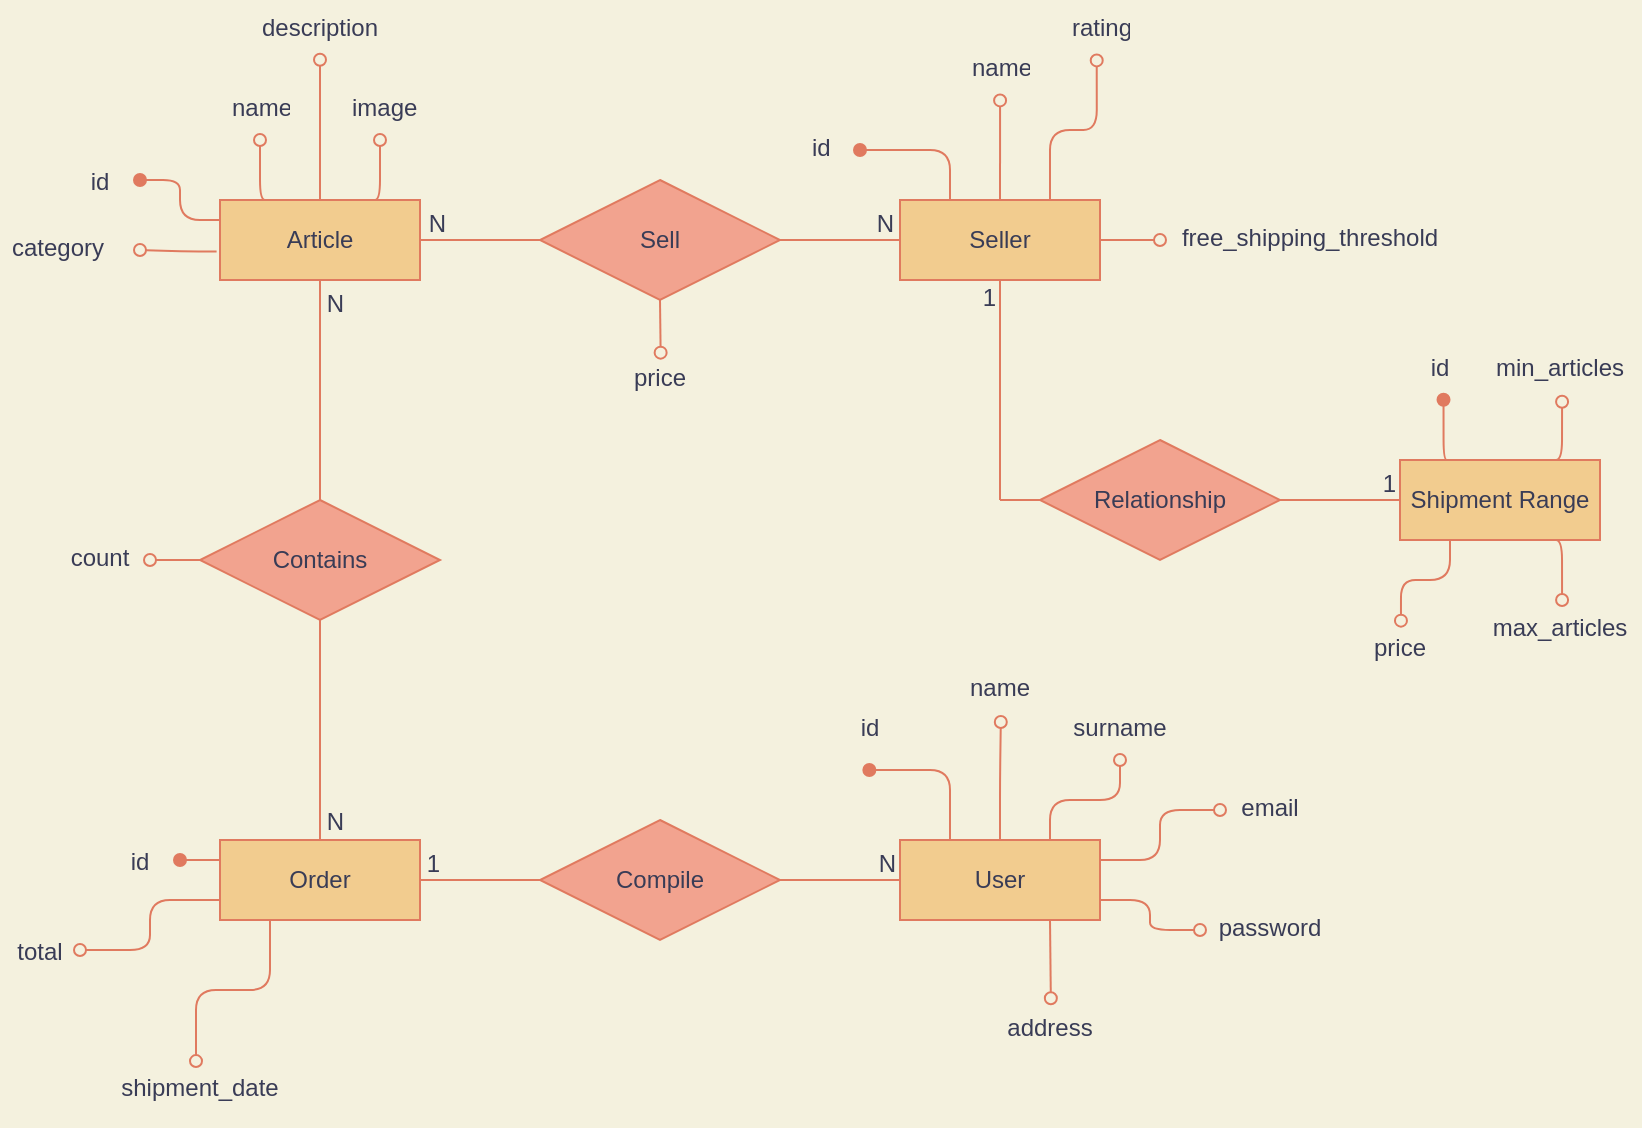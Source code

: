 <mxfile>
    <diagram id="R2lEEEUBdFMjLlhIrx00" name="Page-1">
        <mxGraphModel dx="1145" dy="658" grid="1" gridSize="10" guides="1" tooltips="1" connect="1" arrows="1" fold="1" page="1" pageScale="1" pageWidth="850" pageHeight="1100" background="#F4F1DE" math="0" shadow="0" extFonts="Permanent Marker^https://fonts.googleapis.com/css?family=Permanent+Marker">
            <root>
                <mxCell id="0"/>
                <mxCell id="1" parent="0"/>
                <mxCell id="-FKGB9jqLkH2_hyTQaql-25" style="edgeStyle=orthogonalEdgeStyle;orthogonalLoop=1;jettySize=auto;html=1;exitX=0;exitY=0.25;exitDx=0;exitDy=0;startFill=1;endArrow=oval;endFill=1;fontSize=11;labelBackgroundColor=#F4F1DE;strokeColor=#E07A5F;fontColor=#393C56;" parent="1" source="-FKGB9jqLkH2_hyTQaql-4" target="-FKGB9jqLkH2_hyTQaql-23" edge="1">
                    <mxGeometry relative="1" as="geometry"/>
                </mxCell>
                <mxCell id="-FKGB9jqLkH2_hyTQaql-29" style="edgeStyle=orthogonalEdgeStyle;orthogonalLoop=1;jettySize=auto;html=1;exitX=0.5;exitY=0;exitDx=0;exitDy=0;startFill=1;endArrow=oval;endFill=0;fontSize=11;entryX=0.5;entryY=0.995;entryDx=0;entryDy=0;entryPerimeter=0;labelBackgroundColor=#F4F1DE;strokeColor=#E07A5F;fontColor=#393C56;" parent="1" source="-FKGB9jqLkH2_hyTQaql-4" target="-FKGB9jqLkH2_hyTQaql-28" edge="1">
                    <mxGeometry relative="1" as="geometry">
                        <mxPoint x="174" y="60" as="targetPoint"/>
                    </mxGeometry>
                </mxCell>
                <mxCell id="-FKGB9jqLkH2_hyTQaql-31" style="edgeStyle=orthogonalEdgeStyle;orthogonalLoop=1;jettySize=auto;html=1;exitX=0.75;exitY=0;exitDx=0;exitDy=0;entryX=0.4;entryY=1;entryDx=0;entryDy=0;entryPerimeter=0;startFill=1;endArrow=oval;endFill=0;fontSize=11;labelBackgroundColor=#F4F1DE;strokeColor=#E07A5F;fontColor=#393C56;" parent="1" source="-FKGB9jqLkH2_hyTQaql-4" target="-FKGB9jqLkH2_hyTQaql-30" edge="1">
                    <mxGeometry relative="1" as="geometry"/>
                </mxCell>
                <mxCell id="-FKGB9jqLkH2_hyTQaql-32" style="edgeStyle=orthogonalEdgeStyle;orthogonalLoop=1;jettySize=auto;html=1;exitX=0.25;exitY=0;exitDx=0;exitDy=0;entryX=0.5;entryY=1;entryDx=0;entryDy=0;entryPerimeter=0;startFill=1;endArrow=oval;endFill=0;fontSize=11;labelBackgroundColor=#F4F1DE;strokeColor=#E07A5F;fontColor=#393C56;" parent="1" source="-FKGB9jqLkH2_hyTQaql-4" target="-FKGB9jqLkH2_hyTQaql-26" edge="1">
                    <mxGeometry relative="1" as="geometry"/>
                </mxCell>
                <mxCell id="-FKGB9jqLkH2_hyTQaql-34" style="edgeStyle=orthogonalEdgeStyle;orthogonalLoop=1;jettySize=auto;html=1;exitX=-0.017;exitY=0.643;exitDx=0;exitDy=0;startFill=1;endArrow=oval;endFill=0;fontSize=11;exitPerimeter=0;labelBackgroundColor=#F4F1DE;strokeColor=#E07A5F;fontColor=#393C56;" parent="1" source="-FKGB9jqLkH2_hyTQaql-4" target="-FKGB9jqLkH2_hyTQaql-33" edge="1">
                    <mxGeometry relative="1" as="geometry"/>
                </mxCell>
                <mxCell id="-FKGB9jqLkH2_hyTQaql-4" value="Article" style="whiteSpace=wrap;html=1;align=center;fillColor=#F2CC8F;strokeColor=#E07A5F;fontColor=#393C56;" parent="1" vertex="1">
                    <mxGeometry x="120" y="120" width="100" height="40" as="geometry"/>
                </mxCell>
                <mxCell id="-FKGB9jqLkH2_hyTQaql-23" value="id" style="text;strokeColor=none;fillColor=none;spacingLeft=4;spacingRight=4;overflow=hidden;rotatable=0;points=[[0,0.5],[1,0.5]];portConstraint=eastwest;fontSize=12;align=center;html=0;verticalAlign=middle;fontColor=#393C56;" parent="1" vertex="1">
                    <mxGeometry x="40" y="100" width="40" height="20" as="geometry"/>
                </mxCell>
                <mxCell id="-FKGB9jqLkH2_hyTQaql-26" value="name" style="text;strokeColor=none;fillColor=none;spacingLeft=4;spacingRight=4;overflow=hidden;rotatable=0;points=[[0,0.5],[1,0.5]];portConstraint=eastwest;fontSize=12;html=0;fontColor=#393C56;" parent="1" vertex="1">
                    <mxGeometry x="120" y="60" width="40" height="30" as="geometry"/>
                </mxCell>
                <mxCell id="-FKGB9jqLkH2_hyTQaql-28" value="description" style="text;strokeColor=none;fillColor=none;spacingLeft=4;spacingRight=4;overflow=hidden;rotatable=0;points=[[0,0.5],[1,0.5]];portConstraint=eastwest;fontSize=12;html=0;fontColor=#393C56;" parent="1" vertex="1">
                    <mxGeometry x="135" y="20" width="70" height="30" as="geometry"/>
                </mxCell>
                <mxCell id="-FKGB9jqLkH2_hyTQaql-30" value="image" style="text;strokeColor=none;fillColor=none;spacingLeft=4;spacingRight=4;overflow=hidden;rotatable=0;points=[[0,0.5],[1,0.5]];portConstraint=eastwest;fontSize=12;html=0;fontColor=#393C56;" parent="1" vertex="1">
                    <mxGeometry x="180" y="60" width="50" height="30" as="geometry"/>
                </mxCell>
                <mxCell id="-FKGB9jqLkH2_hyTQaql-33" value="category" style="text;strokeColor=none;fillColor=none;spacingLeft=4;spacingRight=4;overflow=hidden;rotatable=0;points=[[0,0.5],[1,0.5]];portConstraint=eastwest;fontSize=12;html=0;fontColor=#393C56;" parent="1" vertex="1">
                    <mxGeometry x="10" y="130" width="70" height="30" as="geometry"/>
                </mxCell>
                <mxCell id="-FKGB9jqLkH2_hyTQaql-40" style="edgeStyle=orthogonalEdgeStyle;orthogonalLoop=1;jettySize=auto;html=1;exitX=0.25;exitY=0;exitDx=0;exitDy=0;startFill=1;endArrow=oval;endFill=1;fontSize=11;labelBackgroundColor=#F4F1DE;strokeColor=#E07A5F;fontColor=#393C56;" parent="1" source="-FKGB9jqLkH2_hyTQaql-35" target="-FKGB9jqLkH2_hyTQaql-36" edge="1">
                    <mxGeometry relative="1" as="geometry"/>
                </mxCell>
                <mxCell id="-FKGB9jqLkH2_hyTQaql-41" style="edgeStyle=orthogonalEdgeStyle;orthogonalLoop=1;jettySize=auto;html=1;exitX=0.5;exitY=0;exitDx=0;exitDy=0;entryX=0.501;entryY=1.007;entryDx=0;entryDy=0;entryPerimeter=0;startFill=1;endArrow=oval;endFill=0;fontSize=11;labelBackgroundColor=#F4F1DE;strokeColor=#E07A5F;fontColor=#393C56;" parent="1" source="-FKGB9jqLkH2_hyTQaql-35" target="-FKGB9jqLkH2_hyTQaql-37" edge="1">
                    <mxGeometry relative="1" as="geometry"/>
                </mxCell>
                <mxCell id="-FKGB9jqLkH2_hyTQaql-42" style="edgeStyle=orthogonalEdgeStyle;orthogonalLoop=1;jettySize=auto;html=1;exitX=0.75;exitY=0;exitDx=0;exitDy=0;entryX=0.459;entryY=1.007;entryDx=0;entryDy=0;entryPerimeter=0;startFill=1;endArrow=oval;endFill=0;fontSize=11;labelBackgroundColor=#F4F1DE;strokeColor=#E07A5F;fontColor=#393C56;" parent="1" source="-FKGB9jqLkH2_hyTQaql-35" target="-FKGB9jqLkH2_hyTQaql-38" edge="1">
                    <mxGeometry relative="1" as="geometry"/>
                </mxCell>
                <mxCell id="-FKGB9jqLkH2_hyTQaql-44" style="edgeStyle=orthogonalEdgeStyle;orthogonalLoop=1;jettySize=auto;html=1;exitX=1;exitY=0.5;exitDx=0;exitDy=0;entryX=0;entryY=0.5;entryDx=0;entryDy=0;startFill=1;endArrow=oval;endFill=0;fontSize=11;labelBackgroundColor=#F4F1DE;strokeColor=#E07A5F;fontColor=#393C56;" parent="1" source="-FKGB9jqLkH2_hyTQaql-35" target="-FKGB9jqLkH2_hyTQaql-39" edge="1">
                    <mxGeometry relative="1" as="geometry">
                        <mxPoint x="610" y="65" as="targetPoint"/>
                    </mxGeometry>
                </mxCell>
                <mxCell id="-FKGB9jqLkH2_hyTQaql-35" value="Seller" style="whiteSpace=wrap;html=1;align=center;verticalAlign=middle;fillColor=#F2CC8F;strokeColor=#E07A5F;fontColor=#393C56;" parent="1" vertex="1">
                    <mxGeometry x="460" y="120" width="100" height="40" as="geometry"/>
                </mxCell>
                <mxCell id="-FKGB9jqLkH2_hyTQaql-36" value="id" style="text;strokeColor=none;fillColor=none;spacingLeft=4;spacingRight=4;overflow=hidden;rotatable=0;points=[[0,0.5],[1,0.5]];portConstraint=eastwest;fontSize=12;html=0;fontColor=#393C56;" parent="1" vertex="1">
                    <mxGeometry x="410" y="80" width="30" height="30" as="geometry"/>
                </mxCell>
                <mxCell id="-FKGB9jqLkH2_hyTQaql-37" value="name" style="text;strokeColor=none;fillColor=none;spacingLeft=4;spacingRight=4;overflow=hidden;rotatable=0;points=[[0,0.5],[1,0.5]];portConstraint=eastwest;fontSize=12;html=0;fontColor=#393C56;" parent="1" vertex="1">
                    <mxGeometry x="490" y="40" width="40" height="30" as="geometry"/>
                </mxCell>
                <mxCell id="-FKGB9jqLkH2_hyTQaql-38" value="rating" style="text;strokeColor=none;fillColor=none;spacingLeft=4;spacingRight=4;overflow=hidden;rotatable=0;points=[[0,0.5],[1,0.5]];portConstraint=eastwest;fontSize=12;html=0;fontColor=#393C56;" parent="1" vertex="1">
                    <mxGeometry x="540" y="20" width="40" height="30" as="geometry"/>
                </mxCell>
                <mxCell id="-FKGB9jqLkH2_hyTQaql-39" value="free_shipping_threshold" style="text;strokeColor=none;fillColor=none;spacingLeft=4;spacingRight=4;overflow=hidden;rotatable=0;points=[[0,0.5],[1,0.5]];portConstraint=eastwest;fontSize=12;html=0;align=center;fontColor=#393C56;" parent="1" vertex="1">
                    <mxGeometry x="590" y="125" width="150" height="30" as="geometry"/>
                </mxCell>
                <mxCell id="-FKGB9jqLkH2_hyTQaql-50" style="edgeStyle=orthogonalEdgeStyle;orthogonalLoop=1;jettySize=auto;html=1;exitX=0.5;exitY=1;exitDx=0;exitDy=0;startFill=1;endArrow=oval;endFill=0;fontSize=11;entryX=0.508;entryY=0.044;entryDx=0;entryDy=0;entryPerimeter=0;labelBackgroundColor=#F4F1DE;strokeColor=#E07A5F;fontColor=#393C56;" parent="1" source="-FKGB9jqLkH2_hyTQaql-45" target="-FKGB9jqLkH2_hyTQaql-51" edge="1">
                    <mxGeometry relative="1" as="geometry">
                        <mxPoint x="350.034" y="190" as="targetPoint"/>
                    </mxGeometry>
                </mxCell>
                <mxCell id="-FKGB9jqLkH2_hyTQaql-45" value="Sell" style="shape=rhombus;perimeter=rhombusPerimeter;whiteSpace=wrap;html=1;align=center;strokeColor=#E07A5F;fontColor=#393C56;fillColor=#F2A38F;" parent="1" vertex="1">
                    <mxGeometry x="280" y="110" width="120" height="60" as="geometry"/>
                </mxCell>
                <mxCell id="-FKGB9jqLkH2_hyTQaql-46" value="" style="endArrow=none;html=1;fontSize=11;exitX=0;exitY=0.5;exitDx=0;exitDy=0;entryX=1;entryY=0.5;entryDx=0;entryDy=0;labelBackgroundColor=#F4F1DE;strokeColor=#E07A5F;fontColor=#393C56;" parent="1" source="-FKGB9jqLkH2_hyTQaql-45" target="-FKGB9jqLkH2_hyTQaql-4" edge="1">
                    <mxGeometry relative="1" as="geometry">
                        <mxPoint x="220" y="140" as="sourcePoint"/>
                        <mxPoint x="270" y="190" as="targetPoint"/>
                    </mxGeometry>
                </mxCell>
                <mxCell id="-FKGB9jqLkH2_hyTQaql-47" value="N" style="resizable=0;html=1;align=right;verticalAlign=bottom;spacingLeft=0;fillColor=#F2CC8F;strokeColor=#E07A5F;fontColor=#393C56;" parent="-FKGB9jqLkH2_hyTQaql-46" connectable="0" vertex="1">
                    <mxGeometry x="1" relative="1" as="geometry">
                        <mxPoint x="13" as="offset"/>
                    </mxGeometry>
                </mxCell>
                <mxCell id="-FKGB9jqLkH2_hyTQaql-48" value="" style="endArrow=none;html=1;fontSize=11;exitX=1;exitY=0.5;exitDx=0;exitDy=0;entryX=0;entryY=0.5;entryDx=0;entryDy=0;labelBackgroundColor=#F4F1DE;strokeColor=#E07A5F;fontColor=#393C56;" parent="1" source="-FKGB9jqLkH2_hyTQaql-45" target="-FKGB9jqLkH2_hyTQaql-35" edge="1">
                    <mxGeometry relative="1" as="geometry">
                        <mxPoint x="420" y="170" as="sourcePoint"/>
                        <mxPoint x="580" y="170" as="targetPoint"/>
                    </mxGeometry>
                </mxCell>
                <mxCell id="-FKGB9jqLkH2_hyTQaql-49" value="N" style="resizable=0;html=1;align=right;verticalAlign=bottom;fillColor=#F2CC8F;strokeColor=#E07A5F;fontColor=#393C56;" parent="-FKGB9jqLkH2_hyTQaql-48" connectable="0" vertex="1">
                    <mxGeometry x="1" relative="1" as="geometry">
                        <mxPoint x="-3" as="offset"/>
                    </mxGeometry>
                </mxCell>
                <mxCell id="-FKGB9jqLkH2_hyTQaql-51" value="price" style="text;strokeColor=none;fillColor=none;spacingLeft=4;spacingRight=4;overflow=hidden;rotatable=0;points=[[0,0.5],[1,0.5]];portConstraint=eastwest;fontSize=12;align=center;html=0;fontColor=#393C56;" parent="1" vertex="1">
                    <mxGeometry x="320" y="195" width="40" height="30" as="geometry"/>
                </mxCell>
                <mxCell id="-FKGB9jqLkH2_hyTQaql-56" style="edgeStyle=orthogonalEdgeStyle;orthogonalLoop=1;jettySize=auto;html=1;exitX=0;exitY=0.25;exitDx=0;exitDy=0;startFill=1;endArrow=oval;endFill=1;fontSize=11;entryX=1;entryY=0.5;entryDx=0;entryDy=0;labelBackgroundColor=#F4F1DE;strokeColor=#E07A5F;fontColor=#393C56;" parent="1" source="-FKGB9jqLkH2_hyTQaql-52" target="-FKGB9jqLkH2_hyTQaql-53" edge="1">
                    <mxGeometry relative="1" as="geometry">
                        <mxPoint x="95" y="449.862" as="targetPoint"/>
                    </mxGeometry>
                </mxCell>
                <mxCell id="-FKGB9jqLkH2_hyTQaql-57" style="edgeStyle=orthogonalEdgeStyle;orthogonalLoop=1;jettySize=auto;html=1;exitX=0;exitY=0.75;exitDx=0;exitDy=0;entryX=1;entryY=0.5;entryDx=0;entryDy=0;startFill=1;endArrow=oval;endFill=0;fontSize=11;labelBackgroundColor=#F4F1DE;strokeColor=#E07A5F;fontColor=#393C56;" parent="1" source="-FKGB9jqLkH2_hyTQaql-52" target="-FKGB9jqLkH2_hyTQaql-54" edge="1">
                    <mxGeometry relative="1" as="geometry">
                        <mxPoint x="75" y="485" as="targetPoint"/>
                    </mxGeometry>
                </mxCell>
                <mxCell id="-FKGB9jqLkH2_hyTQaql-58" style="edgeStyle=orthogonalEdgeStyle;orthogonalLoop=1;jettySize=auto;html=1;exitX=0.25;exitY=1;exitDx=0;exitDy=0;startFill=1;endArrow=oval;endFill=0;fontSize=11;entryX=0.48;entryY=0.018;entryDx=0;entryDy=0;entryPerimeter=0;labelBackgroundColor=#F4F1DE;strokeColor=#E07A5F;fontColor=#393C56;" parent="1" source="-FKGB9jqLkH2_hyTQaql-52" target="-FKGB9jqLkH2_hyTQaql-55" edge="1">
                    <mxGeometry relative="1" as="geometry">
                        <mxPoint x="133" y="546" as="targetPoint"/>
                    </mxGeometry>
                </mxCell>
                <mxCell id="-FKGB9jqLkH2_hyTQaql-52" value="Order" style="whiteSpace=wrap;html=1;align=center;fillColor=#F2CC8F;strokeColor=#E07A5F;fontColor=#393C56;" parent="1" vertex="1">
                    <mxGeometry x="120" y="440" width="100" height="40" as="geometry"/>
                </mxCell>
                <mxCell id="-FKGB9jqLkH2_hyTQaql-53" value="id" style="text;strokeColor=none;fillColor=none;spacingLeft=4;spacingRight=4;overflow=hidden;rotatable=0;points=[[0,0.5],[1,0.5]];portConstraint=eastwest;fontSize=12;align=center;html=0;verticalAlign=middle;fontColor=#393C56;" parent="1" vertex="1">
                    <mxGeometry x="60" y="440" width="40" height="20" as="geometry"/>
                </mxCell>
                <mxCell id="-FKGB9jqLkH2_hyTQaql-54" value="total" style="text;strokeColor=none;fillColor=none;spacingLeft=4;spacingRight=4;overflow=hidden;rotatable=0;points=[[0,0.5],[1,0.5]];portConstraint=eastwest;fontSize=12;align=center;html=0;verticalAlign=middle;fontColor=#393C56;" parent="1" vertex="1">
                    <mxGeometry x="10" y="480" width="40" height="30" as="geometry"/>
                </mxCell>
                <mxCell id="-FKGB9jqLkH2_hyTQaql-55" value="shipment_date&#10;" style="text;strokeColor=none;fillColor=none;spacingLeft=4;spacingRight=4;overflow=hidden;rotatable=0;points=[[0,0.5],[1,0.5]];portConstraint=eastwest;fontSize=12;align=center;html=0;fontColor=#393C56;" parent="1" vertex="1">
                    <mxGeometry x="60" y="550" width="100" height="30" as="geometry"/>
                </mxCell>
                <mxCell id="-FKGB9jqLkH2_hyTQaql-98" style="edgeStyle=orthogonalEdgeStyle;orthogonalLoop=1;jettySize=auto;html=1;entryX=1;entryY=0.5;entryDx=0;entryDy=0;startFill=1;endArrow=oval;endFill=0;fontSize=11;labelBackgroundColor=#F4F1DE;strokeColor=#E07A5F;fontColor=#393C56;" parent="1" source="-FKGB9jqLkH2_hyTQaql-59" target="-FKGB9jqLkH2_hyTQaql-68" edge="1">
                    <mxGeometry relative="1" as="geometry"/>
                </mxCell>
                <mxCell id="-FKGB9jqLkH2_hyTQaql-59" value="Contains" style="shape=rhombus;perimeter=rhombusPerimeter;whiteSpace=wrap;html=1;align=center;strokeColor=#E07A5F;fontColor=#393C56;fillColor=#F2A38F;" parent="1" vertex="1">
                    <mxGeometry x="110" y="270" width="120" height="60" as="geometry"/>
                </mxCell>
                <mxCell id="-FKGB9jqLkH2_hyTQaql-63" value="" style="endArrow=none;html=1;fontSize=11;exitX=0.5;exitY=1;exitDx=0;exitDy=0;entryX=0.5;entryY=0;entryDx=0;entryDy=0;labelBackgroundColor=#F4F1DE;strokeColor=#E07A5F;fontColor=#393C56;" parent="1" source="-FKGB9jqLkH2_hyTQaql-59" target="-FKGB9jqLkH2_hyTQaql-52" edge="1">
                    <mxGeometry relative="1" as="geometry">
                        <mxPoint x="250" y="280" as="sourcePoint"/>
                        <mxPoint x="410" y="280" as="targetPoint"/>
                    </mxGeometry>
                </mxCell>
                <mxCell id="-FKGB9jqLkH2_hyTQaql-64" value="N" style="resizable=0;html=1;align=right;verticalAlign=bottom;fillColor=#F2CC8F;strokeColor=#E07A5F;fontColor=#393C56;" parent="-FKGB9jqLkH2_hyTQaql-63" connectable="0" vertex="1">
                    <mxGeometry x="1" relative="1" as="geometry">
                        <mxPoint x="12" y="-0.34" as="offset"/>
                    </mxGeometry>
                </mxCell>
                <mxCell id="-FKGB9jqLkH2_hyTQaql-65" value="" style="endArrow=none;html=1;fontSize=11;exitX=0.5;exitY=0;exitDx=0;exitDy=0;labelBackgroundColor=#F4F1DE;strokeColor=#E07A5F;fontColor=#393C56;" parent="1" source="-FKGB9jqLkH2_hyTQaql-59" target="-FKGB9jqLkH2_hyTQaql-4" edge="1">
                    <mxGeometry relative="1" as="geometry">
                        <mxPoint x="280" y="250" as="sourcePoint"/>
                        <mxPoint x="440" y="250" as="targetPoint"/>
                    </mxGeometry>
                </mxCell>
                <mxCell id="-FKGB9jqLkH2_hyTQaql-66" value="N" style="resizable=0;html=1;align=right;verticalAlign=bottom;fillColor=#F2CC8F;strokeColor=#E07A5F;fontColor=#393C56;" parent="-FKGB9jqLkH2_hyTQaql-65" connectable="0" vertex="1">
                    <mxGeometry x="1" relative="1" as="geometry">
                        <mxPoint x="12" y="20.34" as="offset"/>
                    </mxGeometry>
                </mxCell>
                <mxCell id="-FKGB9jqLkH2_hyTQaql-68" value="count&#10;" style="text;strokeColor=none;fillColor=none;spacingLeft=4;spacingRight=4;overflow=hidden;rotatable=0;points=[[0,0.5],[1,0.5]];portConstraint=eastwest;fontSize=12;align=center;html=0;fontColor=#393C56;" parent="1" vertex="1">
                    <mxGeometry x="35" y="285" width="50" height="30" as="geometry"/>
                </mxCell>
                <mxCell id="-FKGB9jqLkH2_hyTQaql-76" style="edgeStyle=orthogonalEdgeStyle;orthogonalLoop=1;jettySize=auto;html=1;exitX=0.5;exitY=0;exitDx=0;exitDy=0;entryX=0.51;entryY=1.033;entryDx=0;entryDy=0;entryPerimeter=0;startFill=1;endArrow=oval;endFill=0;fontSize=11;labelBackgroundColor=#F4F1DE;strokeColor=#E07A5F;fontColor=#393C56;" parent="1" source="-FKGB9jqLkH2_hyTQaql-69" target="-FKGB9jqLkH2_hyTQaql-71" edge="1">
                    <mxGeometry relative="1" as="geometry">
                        <mxPoint x="510" y="405" as="targetPoint"/>
                    </mxGeometry>
                </mxCell>
                <mxCell id="-FKGB9jqLkH2_hyTQaql-77" style="edgeStyle=orthogonalEdgeStyle;orthogonalLoop=1;jettySize=auto;html=1;exitX=0.75;exitY=0;exitDx=0;exitDy=0;entryX=0.5;entryY=1;entryDx=0;entryDy=0;entryPerimeter=0;startFill=1;endArrow=oval;endFill=0;fontSize=11;labelBackgroundColor=#F4F1DE;strokeColor=#E07A5F;fontColor=#393C56;" parent="1" source="-FKGB9jqLkH2_hyTQaql-69" target="-FKGB9jqLkH2_hyTQaql-72" edge="1">
                    <mxGeometry relative="1" as="geometry"/>
                </mxCell>
                <mxCell id="-FKGB9jqLkH2_hyTQaql-78" style="edgeStyle=orthogonalEdgeStyle;orthogonalLoop=1;jettySize=auto;html=1;exitX=1;exitY=0.25;exitDx=0;exitDy=0;entryX=0;entryY=0.5;entryDx=0;entryDy=0;startFill=1;endArrow=oval;endFill=0;fontSize=11;labelBackgroundColor=#F4F1DE;strokeColor=#E07A5F;fontColor=#393C56;" parent="1" source="-FKGB9jqLkH2_hyTQaql-69" target="-FKGB9jqLkH2_hyTQaql-73" edge="1">
                    <mxGeometry relative="1" as="geometry"/>
                </mxCell>
                <mxCell id="-FKGB9jqLkH2_hyTQaql-79" style="edgeStyle=orthogonalEdgeStyle;orthogonalLoop=1;jettySize=auto;html=1;exitX=1;exitY=0.75;exitDx=0;exitDy=0;entryX=0;entryY=0.5;entryDx=0;entryDy=0;startFill=1;endArrow=oval;endFill=0;fontSize=11;labelBackgroundColor=#F4F1DE;strokeColor=#E07A5F;fontColor=#393C56;" parent="1" source="-FKGB9jqLkH2_hyTQaql-69" target="-FKGB9jqLkH2_hyTQaql-74" edge="1">
                    <mxGeometry relative="1" as="geometry">
                        <mxPoint x="620" y="485" as="targetPoint"/>
                    </mxGeometry>
                </mxCell>
                <mxCell id="-FKGB9jqLkH2_hyTQaql-80" style="edgeStyle=orthogonalEdgeStyle;orthogonalLoop=1;jettySize=auto;html=1;exitX=0.75;exitY=1;exitDx=0;exitDy=0;startFill=1;endArrow=oval;endFill=0;fontSize=11;entryX=0.506;entryY=-0.028;entryDx=0;entryDy=0;entryPerimeter=0;labelBackgroundColor=#F4F1DE;strokeColor=#E07A5F;fontColor=#393C56;" parent="1" source="-FKGB9jqLkH2_hyTQaql-69" target="-FKGB9jqLkH2_hyTQaql-75" edge="1">
                    <mxGeometry relative="1" as="geometry">
                        <mxPoint x="541" y="560" as="targetPoint"/>
                    </mxGeometry>
                </mxCell>
                <mxCell id="-FKGB9jqLkH2_hyTQaql-81" style="edgeStyle=orthogonalEdgeStyle;orthogonalLoop=1;jettySize=auto;html=1;exitX=0.25;exitY=0;exitDx=0;exitDy=0;entryX=0.492;entryY=1.167;entryDx=0;entryDy=0;entryPerimeter=0;startFill=1;endArrow=oval;endFill=1;fontSize=11;labelBackgroundColor=#F4F1DE;strokeColor=#E07A5F;fontColor=#393C56;" parent="1" source="-FKGB9jqLkH2_hyTQaql-69" target="-FKGB9jqLkH2_hyTQaql-70" edge="1">
                    <mxGeometry relative="1" as="geometry">
                        <mxPoint x="449.68" y="404.34" as="targetPoint"/>
                    </mxGeometry>
                </mxCell>
                <mxCell id="-FKGB9jqLkH2_hyTQaql-69" value="User" style="whiteSpace=wrap;html=1;align=center;fillColor=#F2CC8F;strokeColor=#E07A5F;fontColor=#393C56;" parent="1" vertex="1">
                    <mxGeometry x="460" y="440" width="100" height="40" as="geometry"/>
                </mxCell>
                <mxCell id="-FKGB9jqLkH2_hyTQaql-70" value="id" style="text;strokeColor=none;fillColor=none;spacingLeft=4;spacingRight=4;overflow=hidden;rotatable=0;points=[[0,0.5],[1,0.5]];portConstraint=eastwest;fontSize=12;align=center;html=0;fontColor=#393C56;" parent="1" vertex="1">
                    <mxGeometry x="425" y="370" width="40" height="30" as="geometry"/>
                </mxCell>
                <mxCell id="-FKGB9jqLkH2_hyTQaql-71" value="name" style="text;strokeColor=none;fillColor=none;spacingLeft=4;spacingRight=4;overflow=hidden;rotatable=0;points=[[0,0.5],[1,0.5]];portConstraint=eastwest;fontSize=12;align=center;html=0;fontColor=#393C56;" parent="1" vertex="1">
                    <mxGeometry x="490" y="350" width="40" height="30" as="geometry"/>
                </mxCell>
                <mxCell id="-FKGB9jqLkH2_hyTQaql-72" value="surname" style="text;strokeColor=none;fillColor=none;spacingLeft=4;spacingRight=4;overflow=hidden;rotatable=0;points=[[0,0.5],[1,0.5]];portConstraint=eastwest;fontSize=12;align=center;html=0;fontColor=#393C56;" parent="1" vertex="1">
                    <mxGeometry x="540" y="370" width="60" height="30" as="geometry"/>
                </mxCell>
                <mxCell id="-FKGB9jqLkH2_hyTQaql-73" value="email" style="text;strokeColor=none;fillColor=none;spacingLeft=4;spacingRight=4;overflow=hidden;rotatable=0;points=[[0,0.5],[1,0.5]];portConstraint=eastwest;fontSize=12;align=center;html=0;fontColor=#393C56;" parent="1" vertex="1">
                    <mxGeometry x="620" y="410" width="50" height="30" as="geometry"/>
                </mxCell>
                <mxCell id="-FKGB9jqLkH2_hyTQaql-74" value="password" style="text;strokeColor=none;fillColor=none;spacingLeft=4;spacingRight=4;overflow=hidden;rotatable=0;points=[[0,0.5],[1,0.5]];portConstraint=eastwest;fontSize=12;align=center;html=0;fontColor=#393C56;" parent="1" vertex="1">
                    <mxGeometry x="610" y="470" width="70" height="30" as="geometry"/>
                </mxCell>
                <mxCell id="-FKGB9jqLkH2_hyTQaql-75" value="address" style="text;strokeColor=none;fillColor=none;spacingLeft=4;spacingRight=4;overflow=hidden;rotatable=0;points=[[0,0.5],[1,0.5]];portConstraint=eastwest;fontSize=12;align=center;html=0;fontColor=#393C56;" parent="1" vertex="1">
                    <mxGeometry x="500" y="520" width="70" height="30" as="geometry"/>
                </mxCell>
                <mxCell id="-FKGB9jqLkH2_hyTQaql-82" value="Compile" style="shape=rhombus;perimeter=rhombusPerimeter;whiteSpace=wrap;html=1;align=center;strokeColor=#E07A5F;fontColor=#393C56;fillColor=#F2A38F;" parent="1" vertex="1">
                    <mxGeometry x="280" y="430" width="120" height="60" as="geometry"/>
                </mxCell>
                <mxCell id="-FKGB9jqLkH2_hyTQaql-83" value="" style="endArrow=none;html=1;fontSize=11;entryX=0;entryY=0.5;entryDx=0;entryDy=0;exitX=1;exitY=0.5;exitDx=0;exitDy=0;labelBackgroundColor=#F4F1DE;strokeColor=#E07A5F;fontColor=#393C56;" parent="1" source="-FKGB9jqLkH2_hyTQaql-82" target="-FKGB9jqLkH2_hyTQaql-69" edge="1">
                    <mxGeometry relative="1" as="geometry">
                        <mxPoint x="390" y="480" as="sourcePoint"/>
                        <mxPoint x="550" y="480" as="targetPoint"/>
                    </mxGeometry>
                </mxCell>
                <mxCell id="-FKGB9jqLkH2_hyTQaql-84" value="N" style="resizable=0;html=1;align=right;verticalAlign=bottom;rotation=0;fillColor=#F2CC8F;strokeColor=#E07A5F;fontColor=#393C56;" parent="-FKGB9jqLkH2_hyTQaql-83" connectable="0" vertex="1">
                    <mxGeometry x="1" relative="1" as="geometry">
                        <mxPoint x="-2" as="offset"/>
                    </mxGeometry>
                </mxCell>
                <mxCell id="-FKGB9jqLkH2_hyTQaql-85" value="" style="endArrow=none;html=1;fontSize=11;entryX=1;entryY=0.5;entryDx=0;entryDy=0;exitX=0;exitY=0.5;exitDx=0;exitDy=0;labelBackgroundColor=#F4F1DE;strokeColor=#E07A5F;fontColor=#393C56;" parent="1" source="-FKGB9jqLkH2_hyTQaql-82" target="-FKGB9jqLkH2_hyTQaql-52" edge="1">
                    <mxGeometry relative="1" as="geometry">
                        <mxPoint x="250" y="530" as="sourcePoint"/>
                        <mxPoint x="410" y="530" as="targetPoint"/>
                    </mxGeometry>
                </mxCell>
                <mxCell id="-FKGB9jqLkH2_hyTQaql-86" value="1" style="resizable=0;html=1;align=right;verticalAlign=bottom;fillColor=#F2CC8F;strokeColor=#E07A5F;fontColor=#393C56;" parent="-FKGB9jqLkH2_hyTQaql-85" connectable="0" vertex="1">
                    <mxGeometry x="1" relative="1" as="geometry">
                        <mxPoint x="10" as="offset"/>
                    </mxGeometry>
                </mxCell>
                <mxCell id="-FKGB9jqLkH2_hyTQaql-93" style="edgeStyle=orthogonalEdgeStyle;orthogonalLoop=1;jettySize=auto;html=1;exitX=0.25;exitY=0;exitDx=0;exitDy=0;entryX=0.544;entryY=0.995;entryDx=0;entryDy=0;startFill=1;endArrow=oval;endFill=1;fontSize=11;entryPerimeter=0;labelBackgroundColor=#F4F1DE;strokeColor=#E07A5F;fontColor=#393C56;" parent="1" source="-FKGB9jqLkH2_hyTQaql-87" target="-FKGB9jqLkH2_hyTQaql-91" edge="1">
                    <mxGeometry relative="1" as="geometry"/>
                </mxCell>
                <mxCell id="-FKGB9jqLkH2_hyTQaql-94" style="edgeStyle=orthogonalEdgeStyle;orthogonalLoop=1;jettySize=auto;html=1;exitX=0.75;exitY=0;exitDx=0;exitDy=0;entryX=0.513;entryY=1.03;entryDx=0;entryDy=0;entryPerimeter=0;startFill=1;endArrow=oval;endFill=0;fontSize=11;labelBackgroundColor=#F4F1DE;strokeColor=#E07A5F;fontColor=#393C56;" parent="1" source="-FKGB9jqLkH2_hyTQaql-87" target="-FKGB9jqLkH2_hyTQaql-88" edge="1">
                    <mxGeometry relative="1" as="geometry"/>
                </mxCell>
                <mxCell id="-FKGB9jqLkH2_hyTQaql-95" style="edgeStyle=orthogonalEdgeStyle;orthogonalLoop=1;jettySize=auto;html=1;exitX=0.75;exitY=1;exitDx=0;exitDy=0;startFill=1;endArrow=oval;endFill=0;fontSize=11;entryX=0.513;entryY=0;entryDx=0;entryDy=0;entryPerimeter=0;labelBackgroundColor=#F4F1DE;strokeColor=#E07A5F;fontColor=#393C56;" parent="1" source="-FKGB9jqLkH2_hyTQaql-87" target="-FKGB9jqLkH2_hyTQaql-89" edge="1">
                    <mxGeometry relative="1" as="geometry">
                        <mxPoint x="791" y="315" as="targetPoint"/>
                    </mxGeometry>
                </mxCell>
                <mxCell id="-FKGB9jqLkH2_hyTQaql-96" style="edgeStyle=orthogonalEdgeStyle;orthogonalLoop=1;jettySize=auto;html=1;exitX=0.25;exitY=1;exitDx=0;exitDy=0;entryX=0.512;entryY=0.011;entryDx=0;entryDy=0;entryPerimeter=0;startFill=1;endArrow=oval;endFill=0;fontSize=11;labelBackgroundColor=#F4F1DE;strokeColor=#E07A5F;fontColor=#393C56;" parent="1" source="-FKGB9jqLkH2_hyTQaql-87" target="-FKGB9jqLkH2_hyTQaql-92" edge="1">
                    <mxGeometry relative="1" as="geometry">
                        <mxPoint x="709.36" y="330.54" as="targetPoint"/>
                    </mxGeometry>
                </mxCell>
                <mxCell id="-FKGB9jqLkH2_hyTQaql-87" value="Shipment Range" style="whiteSpace=wrap;html=1;align=center;fillColor=#F2CC8F;strokeColor=#E07A5F;fontColor=#393C56;" parent="1" vertex="1">
                    <mxGeometry x="710" y="250" width="100" height="40" as="geometry"/>
                </mxCell>
                <mxCell id="-FKGB9jqLkH2_hyTQaql-88" value="min_articles" style="text;strokeColor=none;fillColor=none;spacingLeft=4;spacingRight=4;overflow=hidden;rotatable=0;points=[[0,0.5],[1,0.5]];portConstraint=eastwest;fontSize=12;align=center;html=0;fontColor=#393C56;" parent="1" vertex="1">
                    <mxGeometry x="750" y="190" width="80" height="30" as="geometry"/>
                </mxCell>
                <mxCell id="-FKGB9jqLkH2_hyTQaql-89" value="max_articles" style="text;strokeColor=none;fillColor=none;spacingLeft=4;spacingRight=4;overflow=hidden;rotatable=0;points=[[0,0.5],[1,0.5]];portConstraint=eastwest;fontSize=12;align=center;html=0;fontColor=#393C56;" parent="1" vertex="1">
                    <mxGeometry x="750" y="320" width="80" height="30" as="geometry"/>
                </mxCell>
                <mxCell id="-FKGB9jqLkH2_hyTQaql-91" value="id" style="text;strokeColor=none;fillColor=none;spacingLeft=4;spacingRight=4;overflow=hidden;rotatable=0;points=[[0,0.5],[1,0.5]];portConstraint=eastwest;fontSize=12;align=center;html=0;fontColor=#393C56;" parent="1" vertex="1">
                    <mxGeometry x="710" y="190" width="40" height="30" as="geometry"/>
                </mxCell>
                <mxCell id="-FKGB9jqLkH2_hyTQaql-92" value="price" style="text;strokeColor=none;fillColor=none;spacingLeft=4;spacingRight=4;overflow=hidden;rotatable=0;points=[[0,0.5],[1,0.5]];portConstraint=eastwest;fontSize=12;align=center;html=0;fontColor=#393C56;" parent="1" vertex="1">
                    <mxGeometry x="690" y="330" width="40" height="30" as="geometry"/>
                </mxCell>
                <mxCell id="-FKGB9jqLkH2_hyTQaql-97" value="Relationship" style="shape=rhombus;perimeter=rhombusPerimeter;whiteSpace=wrap;html=1;align=center;strokeColor=#E07A5F;fontColor=#393C56;fillColor=#F2A38F;" parent="1" vertex="1">
                    <mxGeometry x="530" y="240" width="120" height="60" as="geometry"/>
                </mxCell>
                <mxCell id="-FKGB9jqLkH2_hyTQaql-101" value="" style="endArrow=none;html=1;fontSize=11;entryX=0.5;entryY=1;entryDx=0;entryDy=0;labelBackgroundColor=#F4F1DE;strokeColor=#E07A5F;fontColor=#393C56;" parent="1" target="-FKGB9jqLkH2_hyTQaql-35" edge="1">
                    <mxGeometry relative="1" as="geometry">
                        <mxPoint x="510" y="270" as="sourcePoint"/>
                        <mxPoint x="590" y="210" as="targetPoint"/>
                    </mxGeometry>
                </mxCell>
                <mxCell id="-FKGB9jqLkH2_hyTQaql-102" value="1" style="resizable=0;html=1;align=right;verticalAlign=bottom;fillColor=#F2CC8F;strokeColor=#E07A5F;fontColor=#393C56;" parent="-FKGB9jqLkH2_hyTQaql-101" connectable="0" vertex="1">
                    <mxGeometry x="1" relative="1" as="geometry">
                        <mxPoint x="-2" y="17" as="offset"/>
                    </mxGeometry>
                </mxCell>
                <mxCell id="-FKGB9jqLkH2_hyTQaql-103" value="" style="endArrow=none;html=1;fontSize=11;entryX=0;entryY=0.5;entryDx=0;entryDy=0;labelBackgroundColor=#F4F1DE;strokeColor=#E07A5F;fontColor=#393C56;" parent="1" target="-FKGB9jqLkH2_hyTQaql-97" edge="1">
                    <mxGeometry relative="1" as="geometry">
                        <mxPoint x="510" y="270" as="sourcePoint"/>
                        <mxPoint x="560" y="290" as="targetPoint"/>
                    </mxGeometry>
                </mxCell>
                <mxCell id="-FKGB9jqLkH2_hyTQaql-104" value="" style="endArrow=none;html=1;fontSize=11;entryX=0;entryY=0.5;entryDx=0;entryDy=0;exitX=1;exitY=0.5;exitDx=0;exitDy=0;labelBackgroundColor=#F4F1DE;strokeColor=#E07A5F;fontColor=#393C56;" parent="1" source="-FKGB9jqLkH2_hyTQaql-97" target="-FKGB9jqLkH2_hyTQaql-87" edge="1">
                    <mxGeometry relative="1" as="geometry">
                        <mxPoint x="510" y="320" as="sourcePoint"/>
                        <mxPoint x="670" y="320" as="targetPoint"/>
                    </mxGeometry>
                </mxCell>
                <mxCell id="-FKGB9jqLkH2_hyTQaql-105" value="1" style="resizable=0;html=1;align=right;verticalAlign=bottom;fillColor=#F2CC8F;strokeColor=#E07A5F;fontColor=#393C56;" parent="-FKGB9jqLkH2_hyTQaql-104" connectable="0" vertex="1">
                    <mxGeometry x="1" relative="1" as="geometry">
                        <mxPoint x="-2" as="offset"/>
                    </mxGeometry>
                </mxCell>
            </root>
        </mxGraphModel>
    </diagram>
</mxfile>